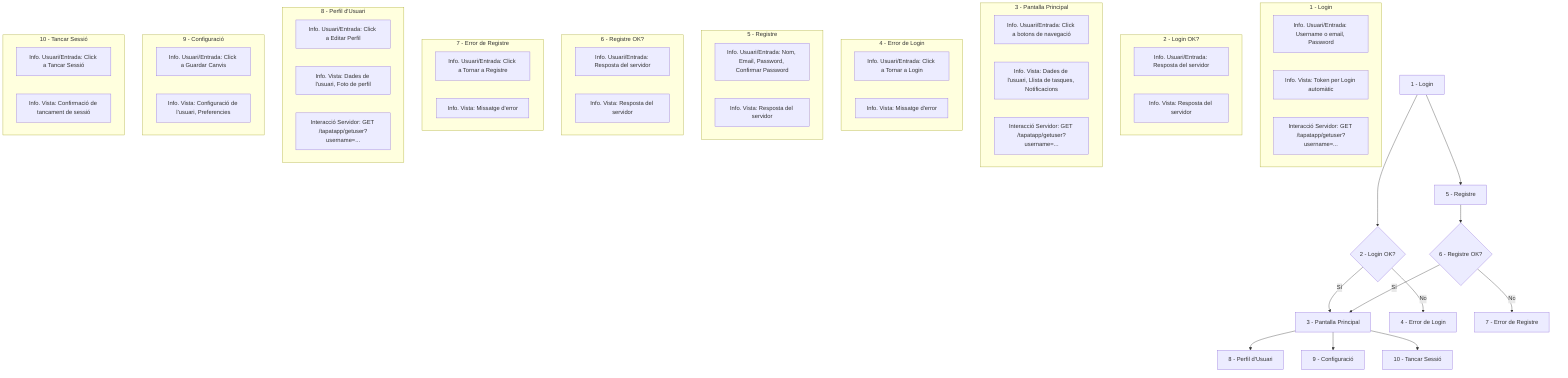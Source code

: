 flowchart TD
    A[1 - Login] --> B{2 - Login OK?}
    B -- Sí --> C[3 - Pantalla Principal]
    B -- No --> D[4 - Error de Login]
    A --> E[5 - Registre]
    E --> F{6 - Registre OK?}
    F -- Sí --> C
    F -- No --> G[7 - Error de Registre]
    C --> H[8 - Perfil d'Usuari]
    C --> I[9 - Configuració]
    C --> J[10 - Tancar Sessió]

    %% Informació d'Entrada i Informació que necessita la Vista
    subgraph 1 - Login
        A1[Info. Usuari/Entrada: Username o email, Password]
        A2[Info. Vista: Token per Login automàtic]
        A3[Interacció Servidor: GET /tapatapp/getuser?username=...]
    end

    subgraph 2 - Login OK?
        B1[Info. Usuari/Entrada: Resposta del servidor]
        B2[Info. Vista: Resposta del servidor]
    end

    subgraph 3 - Pantalla Principal
        C1[Info. Usuari/Entrada: Click a botons de navegació]
        C2[Info. Vista: Dades de l'usuari, Llista de tasques, Notificacions]
        C3[Interacció Servidor: GET /tapatapp/getuser?username=...]
    end

    subgraph 4 - Error de Login
        D1[Info. Usuari/Entrada: Click a Tornar a Login]
        D2[Info. Vista: Missatge d'error]
    end

    subgraph 5 - Registre
        E1[Info. Usuari/Entrada: Nom, Email, Password, Confirmar Password]
        E2[Info. Vista: Resposta del servidor]
    end

    subgraph 6 - Registre OK?
        F1[Info. Usuari/Entrada: Resposta del servidor]
        F2[Info. Vista: Resposta del servidor]
    end

    subgraph 7 - Error de Registre
        G1[Info. Usuari/Entrada: Click a Tornar a Registre]
        G2[Info. Vista: Missatge d'error]
    end

    subgraph 8 - Perfil d'Usuari
        H1[Info. Usuari/Entrada: Click a Editar Perfil]
        H2[Info. Vista: Dades de l'usuari, Foto de perfil]
        H3[Interacció Servidor: GET /tapatapp/getuser?username=...]
    end

    subgraph 9 - Configuració
        I1[Info. Usuari/Entrada: Click a Guardar Canvis]
        I2[Info. Vista: Configuració de l'usuari, Preferencies]
    end

    subgraph 10 - Tancar Sessió
        J1[Info. Usuari/Entrada: Click a Tancar Sessió]
        J2[Info. Vista: Confirmació de tancament de sessió]
    end